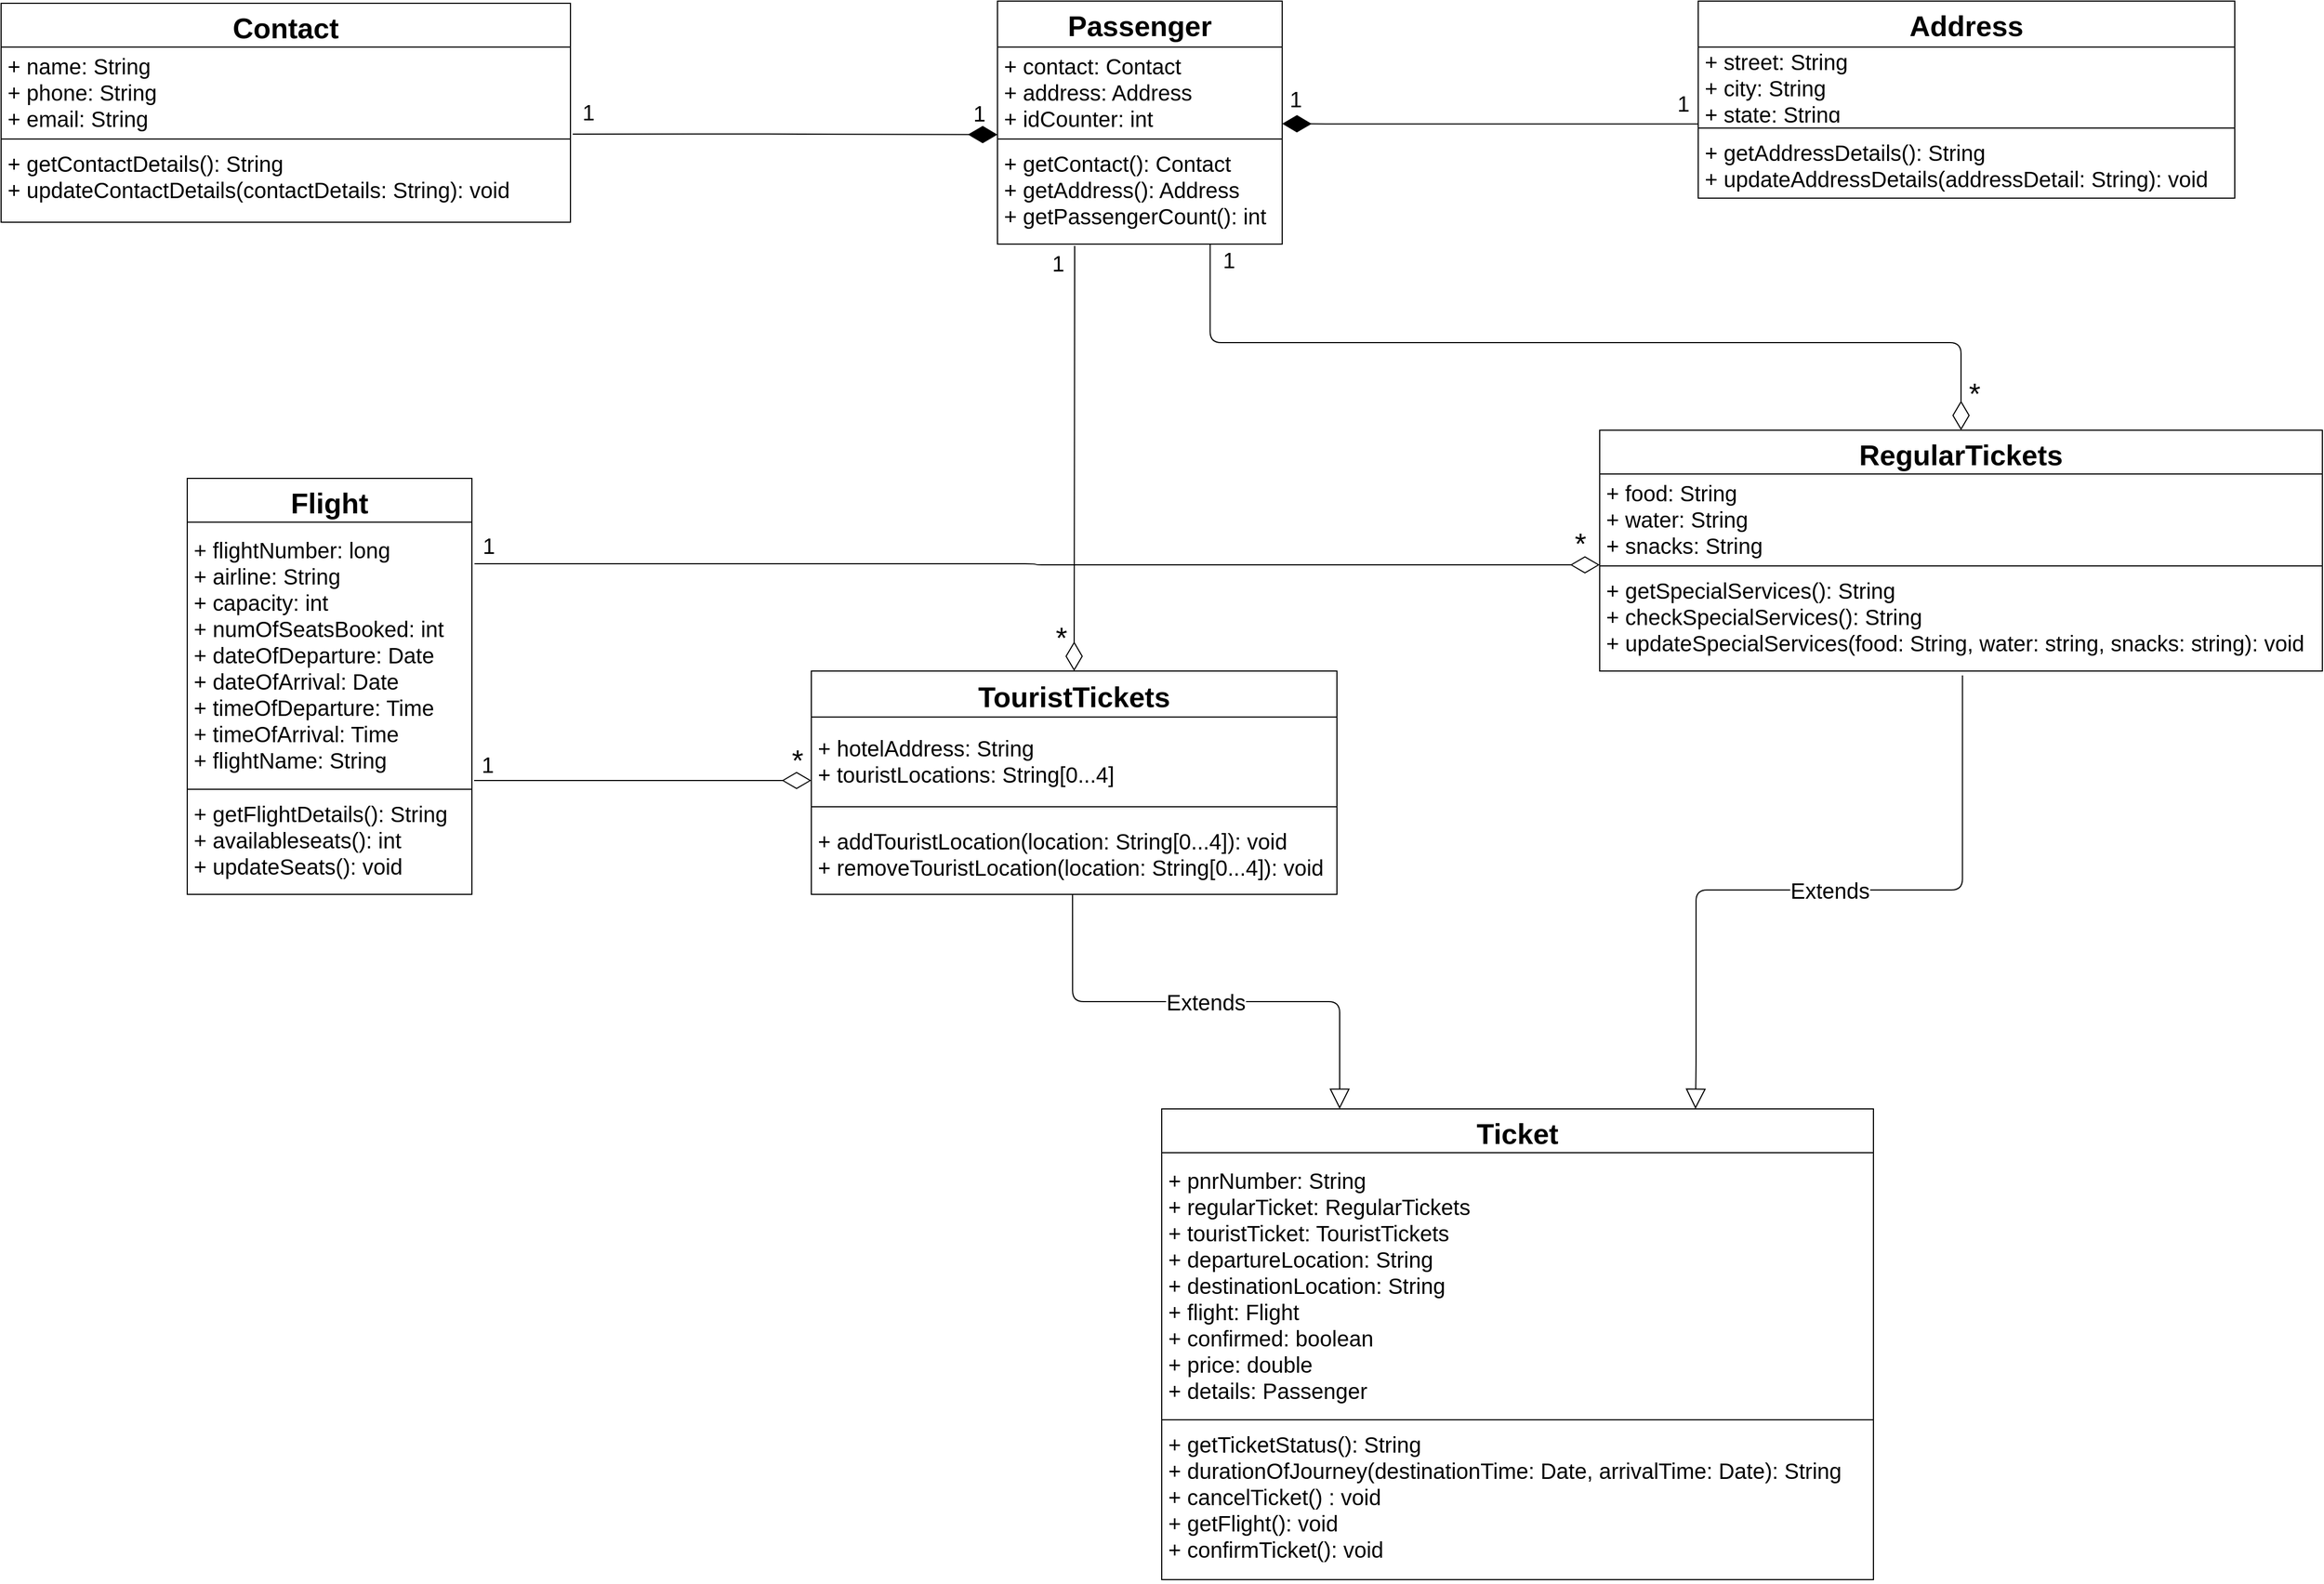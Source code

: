 <mxfile version="15.4.1" type="device"><diagram id="Sgfaw_Aq0crvSfUtLFFG" name="Page-1"><mxGraphModel dx="1483" dy="744" grid="1" gridSize="10" guides="1" tooltips="1" connect="1" arrows="1" fold="1" page="1" pageScale="1" pageWidth="2336" pageHeight="1654" background="none" math="0" shadow="0"><root><mxCell id="0"/><mxCell id="1" parent="0"/><mxCell id="nhQhAQ4M9JU5LQC7KRBL-5" value="Contact" style="swimlane;fontStyle=1;align=center;verticalAlign=top;childLayout=stackLayout;horizontal=1;startSize=40;horizontalStack=0;resizeParent=1;resizeParentMax=0;resizeLast=0;collapsible=1;marginBottom=0;fontSize=26;" vertex="1" parent="1"><mxGeometry x="140" y="80" width="520" height="200" as="geometry"/></mxCell><mxCell id="nhQhAQ4M9JU5LQC7KRBL-6" value="+ name: String&#10;+ phone: String&#10;+ email: String" style="text;strokeColor=none;fillColor=none;align=left;verticalAlign=middle;spacingLeft=4;spacingRight=4;overflow=hidden;rotatable=0;points=[[0,0.5],[1,0.5]];portConstraint=eastwest;fontSize=20;" vertex="1" parent="nhQhAQ4M9JU5LQC7KRBL-5"><mxGeometry y="40" width="520" height="80" as="geometry"/></mxCell><mxCell id="nhQhAQ4M9JU5LQC7KRBL-7" value="" style="line;strokeWidth=1;fillColor=none;align=left;verticalAlign=middle;spacingTop=-1;spacingLeft=3;spacingRight=3;rotatable=0;labelPosition=right;points=[];portConstraint=eastwest;" vertex="1" parent="nhQhAQ4M9JU5LQC7KRBL-5"><mxGeometry y="120" width="520" height="8" as="geometry"/></mxCell><mxCell id="nhQhAQ4M9JU5LQC7KRBL-8" value="+ getContactDetails(): String&#10;+ updateContactDetails(contactDetails: String): void" style="text;strokeColor=none;fillColor=none;align=left;verticalAlign=top;spacingLeft=4;spacingRight=4;overflow=hidden;rotatable=0;points=[[0,0.5],[1,0.5]];portConstraint=eastwest;fontSize=20;" vertex="1" parent="nhQhAQ4M9JU5LQC7KRBL-5"><mxGeometry y="128" width="520" height="72" as="geometry"/></mxCell><mxCell id="nhQhAQ4M9JU5LQC7KRBL-13" value="Ticket" style="swimlane;fontStyle=1;align=center;verticalAlign=middle;childLayout=stackLayout;horizontal=1;startSize=40;horizontalStack=0;resizeParent=1;resizeParentMax=0;resizeLast=0;collapsible=1;marginBottom=0;fontSize=26;" vertex="1" parent="1"><mxGeometry x="1200" y="1090" width="650" height="430" as="geometry"/></mxCell><mxCell id="nhQhAQ4M9JU5LQC7KRBL-14" value="+ pnrNumber: String&#10;+ regularTicket: RegularTickets&#10;+ touristTicket: TouristTickets&#10;+ departureLocation: String&#10;+ destinationLocation: String&#10;+ flight: Flight&#10;+ confirmed: boolean&#10;+ price: double&#10;+ details: Passenger" style="text;strokeColor=none;fillColor=none;align=left;verticalAlign=middle;spacingLeft=4;spacingRight=4;overflow=hidden;rotatable=0;points=[[0,0.5],[1,0.5]];portConstraint=eastwest;fontSize=20;" vertex="1" parent="nhQhAQ4M9JU5LQC7KRBL-13"><mxGeometry y="40" width="650" height="240" as="geometry"/></mxCell><mxCell id="nhQhAQ4M9JU5LQC7KRBL-15" value="" style="line;strokeWidth=1;fillColor=none;align=left;verticalAlign=middle;spacingTop=-1;spacingLeft=3;spacingRight=3;rotatable=0;labelPosition=right;points=[];portConstraint=eastwest;" vertex="1" parent="nhQhAQ4M9JU5LQC7KRBL-13"><mxGeometry y="280" width="650" height="8" as="geometry"/></mxCell><mxCell id="nhQhAQ4M9JU5LQC7KRBL-16" value="+ getTicketStatus(): String&#10;+ durationOfJourney(destinationTime: Date, arrivalTime: Date): String&#10;+ cancelTicket() : void&#10;+ getFlight(): void&#10;+ confirmTicket(): void" style="text;strokeColor=none;fillColor=none;align=left;verticalAlign=top;spacingLeft=4;spacingRight=4;overflow=hidden;rotatable=0;points=[[0,0.5],[1,0.5]];portConstraint=eastwest;fontSize=20;" vertex="1" parent="nhQhAQ4M9JU5LQC7KRBL-13"><mxGeometry y="288" width="650" height="142" as="geometry"/></mxCell><mxCell id="nhQhAQ4M9JU5LQC7KRBL-17" value="Address" style="swimlane;fontStyle=1;align=center;verticalAlign=top;childLayout=stackLayout;horizontal=1;startSize=42;horizontalStack=0;resizeParent=1;resizeParentMax=0;resizeLast=0;collapsible=1;marginBottom=0;fontSize=26;" vertex="1" parent="1"><mxGeometry x="1690" y="78" width="490" height="180" as="geometry"/></mxCell><mxCell id="nhQhAQ4M9JU5LQC7KRBL-18" value="+ street: String&#10;+ city: String&#10;+ state: String" style="text;strokeColor=none;fillColor=none;align=left;verticalAlign=middle;spacingLeft=4;spacingRight=4;overflow=hidden;rotatable=0;points=[[0,0.5],[1,0.5]];portConstraint=eastwest;fontSize=20;" vertex="1" parent="nhQhAQ4M9JU5LQC7KRBL-17"><mxGeometry y="42" width="490" height="70" as="geometry"/></mxCell><mxCell id="nhQhAQ4M9JU5LQC7KRBL-19" value="" style="line;strokeWidth=1;fillColor=none;align=left;verticalAlign=middle;spacingTop=-1;spacingLeft=3;spacingRight=3;rotatable=0;labelPosition=right;points=[];portConstraint=eastwest;" vertex="1" parent="nhQhAQ4M9JU5LQC7KRBL-17"><mxGeometry y="112" width="490" height="8" as="geometry"/></mxCell><mxCell id="nhQhAQ4M9JU5LQC7KRBL-20" value="+ getAddressDetails(): String&#10;+ updateAddressDetails(addressDetail: String): void" style="text;strokeColor=none;fillColor=none;align=left;verticalAlign=top;spacingLeft=4;spacingRight=4;overflow=hidden;rotatable=0;points=[[0,0.5],[1,0.5]];portConstraint=eastwest;fontSize=20;" vertex="1" parent="nhQhAQ4M9JU5LQC7KRBL-17"><mxGeometry y="120" width="490" height="60" as="geometry"/></mxCell><mxCell id="nhQhAQ4M9JU5LQC7KRBL-25" value="Passenger" style="swimlane;fontStyle=1;align=center;verticalAlign=top;childLayout=stackLayout;horizontal=1;startSize=42;horizontalStack=0;resizeParent=1;resizeParentMax=0;resizeLast=0;collapsible=1;marginBottom=0;fontSize=26;" vertex="1" parent="1"><mxGeometry x="1050" y="78" width="260" height="222" as="geometry"/></mxCell><mxCell id="nhQhAQ4M9JU5LQC7KRBL-80" value="+ contact: Contact&#10;+ address: Address&#10;+ idCounter: int" style="text;strokeColor=none;fillColor=none;align=left;verticalAlign=middle;spacingLeft=4;spacingRight=4;overflow=hidden;rotatable=0;points=[[0,0.5],[1,0.5]];portConstraint=eastwest;fontSize=20;" vertex="1" parent="nhQhAQ4M9JU5LQC7KRBL-25"><mxGeometry y="42" width="260" height="80" as="geometry"/></mxCell><mxCell id="nhQhAQ4M9JU5LQC7KRBL-27" value="" style="line;strokeWidth=1;fillColor=none;align=left;verticalAlign=middle;spacingTop=-1;spacingLeft=3;spacingRight=3;rotatable=0;labelPosition=right;points=[];portConstraint=eastwest;" vertex="1" parent="nhQhAQ4M9JU5LQC7KRBL-25"><mxGeometry y="122" width="260" height="8" as="geometry"/></mxCell><mxCell id="nhQhAQ4M9JU5LQC7KRBL-28" value="+ getContact(): Contact&#10;+ getAddress(): Address&#10;+ getPassengerCount(): int" style="text;strokeColor=none;fillColor=none;align=left;verticalAlign=top;spacingLeft=4;spacingRight=4;overflow=hidden;rotatable=0;points=[[0,0.5],[1,0.5]];portConstraint=eastwest;fontSize=20;" vertex="1" parent="nhQhAQ4M9JU5LQC7KRBL-25"><mxGeometry y="130" width="260" height="92" as="geometry"/></mxCell><mxCell id="nhQhAQ4M9JU5LQC7KRBL-29" value="RegularTickets" style="swimlane;fontStyle=1;align=center;verticalAlign=top;childLayout=stackLayout;horizontal=1;startSize=40;horizontalStack=0;resizeParent=1;resizeParentMax=0;resizeLast=0;collapsible=1;marginBottom=0;fontSize=26;" vertex="1" parent="1"><mxGeometry x="1600" y="470" width="660" height="220" as="geometry"/></mxCell><mxCell id="nhQhAQ4M9JU5LQC7KRBL-30" value="+ food: String&#10;+ water: String&#10;+ snacks: String" style="text;strokeColor=none;fillColor=none;align=left;verticalAlign=middle;spacingLeft=4;spacingRight=4;overflow=hidden;rotatable=0;points=[[0,0.5],[1,0.5]];portConstraint=eastwest;fontSize=20;" vertex="1" parent="nhQhAQ4M9JU5LQC7KRBL-29"><mxGeometry y="40" width="660" height="80" as="geometry"/></mxCell><mxCell id="nhQhAQ4M9JU5LQC7KRBL-31" value="" style="line;strokeWidth=1;fillColor=none;align=left;verticalAlign=middle;spacingTop=-1;spacingLeft=3;spacingRight=3;rotatable=0;labelPosition=right;points=[];portConstraint=eastwest;" vertex="1" parent="nhQhAQ4M9JU5LQC7KRBL-29"><mxGeometry y="120" width="660" height="8" as="geometry"/></mxCell><mxCell id="nhQhAQ4M9JU5LQC7KRBL-32" value="+ getSpecialServices(): String&#10;+ checkSpecialServices(): String&#10;+ updateSpecialServices(food: String, water: string, snacks: string): void" style="text;strokeColor=none;fillColor=none;align=left;verticalAlign=top;spacingLeft=4;spacingRight=4;overflow=hidden;rotatable=0;points=[[0,0.5],[1,0.5]];portConstraint=eastwest;fontSize=20;" vertex="1" parent="nhQhAQ4M9JU5LQC7KRBL-29"><mxGeometry y="128" width="660" height="92" as="geometry"/></mxCell><mxCell id="nhQhAQ4M9JU5LQC7KRBL-33" value="TouristTickets" style="swimlane;fontStyle=1;align=center;verticalAlign=middle;childLayout=stackLayout;horizontal=1;startSize=42;horizontalStack=0;resizeParent=1;resizeParentMax=0;resizeLast=0;collapsible=1;marginBottom=0;fontSize=26;" vertex="1" parent="1"><mxGeometry x="880" y="690" width="480" height="204" as="geometry"/></mxCell><mxCell id="nhQhAQ4M9JU5LQC7KRBL-34" value="+ hotelAddress: String&#10;+ touristLocations: String[0...4]" style="text;strokeColor=none;fillColor=none;align=left;verticalAlign=middle;spacingLeft=4;spacingRight=4;overflow=hidden;rotatable=0;points=[[0,0.5],[1,0.5]];portConstraint=eastwest;fontSize=20;" vertex="1" parent="nhQhAQ4M9JU5LQC7KRBL-33"><mxGeometry y="42" width="480" height="78" as="geometry"/></mxCell><mxCell id="nhQhAQ4M9JU5LQC7KRBL-35" value="" style="line;strokeWidth=1;fillColor=none;align=left;verticalAlign=middle;spacingTop=-1;spacingLeft=3;spacingRight=3;rotatable=0;labelPosition=right;points=[];portConstraint=eastwest;" vertex="1" parent="nhQhAQ4M9JU5LQC7KRBL-33"><mxGeometry y="120" width="480" height="8" as="geometry"/></mxCell><mxCell id="nhQhAQ4M9JU5LQC7KRBL-36" value="+ addTouristLocation(location: String[0...4]): void&#10;+ removeTouristLocation(location: String[0...4]): void" style="text;strokeColor=none;fillColor=none;align=left;verticalAlign=middle;spacingLeft=4;spacingRight=4;overflow=hidden;rotatable=0;points=[[0,0.5],[1,0.5]];portConstraint=eastwest;fontSize=20;" vertex="1" parent="nhQhAQ4M9JU5LQC7KRBL-33"><mxGeometry y="128" width="480" height="76" as="geometry"/></mxCell><mxCell id="nhQhAQ4M9JU5LQC7KRBL-41" value="Flight" style="swimlane;fontStyle=1;align=center;verticalAlign=top;childLayout=stackLayout;horizontal=1;startSize=40;horizontalStack=0;resizeParent=1;resizeParentMax=0;resizeLast=0;collapsible=1;marginBottom=0;fontSize=26;" vertex="1" parent="1"><mxGeometry x="310" y="514" width="260" height="380" as="geometry"/></mxCell><mxCell id="nhQhAQ4M9JU5LQC7KRBL-42" value="+ flightNumber: long&#10;+ airline: String&#10;+ capacity: int&#10;+ numOfSeatsBooked: int&#10;+ dateOfDeparture: Date&#10;+ dateOfArrival: Date&#10;+ timeOfDeparture: Time&#10;+ timeOfArrival: Time&#10;+ flightName: String" style="text;strokeColor=none;fillColor=none;align=left;verticalAlign=middle;spacingLeft=4;spacingRight=4;overflow=hidden;rotatable=0;points=[[0,0.5],[1,0.5]];portConstraint=eastwest;fontSize=20;spacing=2;spacingBottom=0;strokeWidth=1;" vertex="1" parent="nhQhAQ4M9JU5LQC7KRBL-41"><mxGeometry y="40" width="260" height="240" as="geometry"/></mxCell><mxCell id="nhQhAQ4M9JU5LQC7KRBL-43" value="" style="line;strokeWidth=1;fillColor=none;align=left;verticalAlign=middle;spacingTop=-1;spacingLeft=3;spacingRight=3;rotatable=0;labelPosition=right;points=[];portConstraint=eastwest;" vertex="1" parent="nhQhAQ4M9JU5LQC7KRBL-41"><mxGeometry y="280" width="260" height="8" as="geometry"/></mxCell><mxCell id="nhQhAQ4M9JU5LQC7KRBL-44" value="+ getFlightDetails(): String&#10;+ availableseats(): int&#10;+ updateSeats(): void" style="text;strokeColor=none;fillColor=none;align=left;verticalAlign=top;spacingLeft=4;spacingRight=4;overflow=hidden;rotatable=0;points=[[0,0.5],[1,0.5]];portConstraint=eastwest;fontSize=20;" vertex="1" parent="nhQhAQ4M9JU5LQC7KRBL-41"><mxGeometry y="288" width="260" height="92" as="geometry"/></mxCell><mxCell id="nhQhAQ4M9JU5LQC7KRBL-81" value="Extends" style="endArrow=block;endSize=16;endFill=0;html=1;fontSize=20;edgeStyle=orthogonalEdgeStyle;exitX=0.497;exitY=0.995;exitDx=0;exitDy=0;exitPerimeter=0;entryX=0.25;entryY=0;entryDx=0;entryDy=0;" edge="1" parent="1" source="nhQhAQ4M9JU5LQC7KRBL-36" target="nhQhAQ4M9JU5LQC7KRBL-13"><mxGeometry x="-0.002" width="160" relative="1" as="geometry"><mxPoint x="990" y="960" as="sourcePoint"/><mxPoint x="1150" y="960" as="targetPoint"/><Array as="points"><mxPoint x="1119" y="992"/><mxPoint x="1363" y="992"/></Array><mxPoint as="offset"/></mxGeometry></mxCell><mxCell id="nhQhAQ4M9JU5LQC7KRBL-82" value="Extends" style="endArrow=block;endSize=16;endFill=0;html=1;fontSize=20;edgeStyle=orthogonalEdgeStyle;exitX=0.502;exitY=1.043;exitDx=0;exitDy=0;exitPerimeter=0;entryX=0.75;entryY=0;entryDx=0;entryDy=0;" edge="1" parent="1" source="nhQhAQ4M9JU5LQC7KRBL-32" target="nhQhAQ4M9JU5LQC7KRBL-13"><mxGeometry x="-0.007" width="160" relative="1" as="geometry"><mxPoint x="1290" y="860.0" as="sourcePoint"/><mxPoint x="1610" y="1050" as="targetPoint"/><Array as="points"><mxPoint x="1931" y="890"/><mxPoint x="1688" y="890"/><mxPoint x="1688" y="1050"/></Array><mxPoint as="offset"/></mxGeometry></mxCell><mxCell id="nhQhAQ4M9JU5LQC7KRBL-83" value="" style="endArrow=diamondThin;endFill=1;endSize=24;html=1;fontSize=20;edgeStyle=orthogonalEdgeStyle;entryX=0;entryY=1;entryDx=0;entryDy=0;entryPerimeter=0;exitX=1.004;exitY=0.993;exitDx=0;exitDy=0;exitPerimeter=0;" edge="1" parent="1" source="nhQhAQ4M9JU5LQC7KRBL-6" target="nhQhAQ4M9JU5LQC7KRBL-80"><mxGeometry width="160" relative="1" as="geometry"><mxPoint x="710" y="200" as="sourcePoint"/><mxPoint x="920" y="200" as="targetPoint"/><Array as="points"><mxPoint x="830" y="200"/><mxPoint x="830" y="200"/></Array></mxGeometry></mxCell><mxCell id="nhQhAQ4M9JU5LQC7KRBL-84" value="" style="endArrow=diamondThin;endFill=1;endSize=24;html=1;fontSize=20;edgeStyle=orthogonalEdgeStyle;exitX=0.001;exitY=1.004;exitDx=0;exitDy=0;exitPerimeter=0;" edge="1" parent="1" source="nhQhAQ4M9JU5LQC7KRBL-18"><mxGeometry width="160" relative="1" as="geometry"><mxPoint x="920.0" y="39.44" as="sourcePoint"/><mxPoint x="1310" y="190" as="targetPoint"/><Array as="points"><mxPoint x="1360" y="190"/><mxPoint x="1360" y="190"/></Array></mxGeometry></mxCell><mxCell id="nhQhAQ4M9JU5LQC7KRBL-85" value="" style="endArrow=diamondThin;endFill=0;endSize=24;html=1;fontSize=20;edgeStyle=orthogonalEdgeStyle;exitX=1.009;exitY=0.146;exitDx=0;exitDy=0;exitPerimeter=0;" edge="1" parent="1"><mxGeometry width="160" relative="1" as="geometry"><mxPoint x="572.34" y="592.04" as="sourcePoint"/><mxPoint x="1600" y="593" as="targetPoint"/><Array as="points"><mxPoint x="1085" y="592"/><mxPoint x="1085" y="593"/></Array></mxGeometry></mxCell><mxCell id="nhQhAQ4M9JU5LQC7KRBL-86" value="" style="endArrow=diamondThin;endFill=0;endSize=24;html=1;fontSize=20;edgeStyle=orthogonalEdgeStyle;" edge="1" parent="1"><mxGeometry width="160" relative="1" as="geometry"><mxPoint x="572" y="790" as="sourcePoint"/><mxPoint x="880" y="790" as="targetPoint"/><Array as="points"><mxPoint x="572" y="790"/></Array></mxGeometry></mxCell><mxCell id="nhQhAQ4M9JU5LQC7KRBL-87" value="" style="endArrow=diamondThin;endFill=0;endSize=24;html=1;fontSize=20;edgeStyle=orthogonalEdgeStyle;entryX=0.5;entryY=0;entryDx=0;entryDy=0;exitX=0.271;exitY=1.018;exitDx=0;exitDy=0;exitPerimeter=0;" edge="1" parent="1" source="nhQhAQ4M9JU5LQC7KRBL-28" target="nhQhAQ4M9JU5LQC7KRBL-33"><mxGeometry width="160" relative="1" as="geometry"><mxPoint x="1120" y="306" as="sourcePoint"/><mxPoint x="1550" y="1010" as="targetPoint"/><Array as="points"><mxPoint x="1121" y="306"/></Array></mxGeometry></mxCell><mxCell id="nhQhAQ4M9JU5LQC7KRBL-88" value="" style="endArrow=diamondThin;endFill=0;endSize=24;html=1;fontSize=20;edgeStyle=orthogonalEdgeStyle;exitX=0.747;exitY=1.006;exitDx=0;exitDy=0;exitPerimeter=0;" edge="1" parent="1" source="nhQhAQ4M9JU5LQC7KRBL-28" target="nhQhAQ4M9JU5LQC7KRBL-29"><mxGeometry width="160" relative="1" as="geometry"><mxPoint x="1330" y="400" as="sourcePoint"/><mxPoint x="1490" y="400" as="targetPoint"/><Array as="points"><mxPoint x="1244" y="390"/><mxPoint x="1930" y="390"/></Array></mxGeometry></mxCell><mxCell id="nhQhAQ4M9JU5LQC7KRBL-89" value="1" style="text;html=1;align=center;verticalAlign=middle;resizable=0;points=[];autosize=1;strokeColor=none;fillColor=none;fontSize=20;" vertex="1" parent="1"><mxGeometry x="661" y="164" width="30" height="30" as="geometry"/></mxCell><mxCell id="nhQhAQ4M9JU5LQC7KRBL-90" value="1" style="text;html=1;align=center;verticalAlign=middle;resizable=0;points=[];autosize=1;strokeColor=none;fillColor=none;fontSize=20;" vertex="1" parent="1"><mxGeometry x="1018" y="165" width="30" height="30" as="geometry"/></mxCell><mxCell id="nhQhAQ4M9JU5LQC7KRBL-91" value="1" style="text;html=1;align=center;verticalAlign=middle;resizable=0;points=[];autosize=1;strokeColor=none;fillColor=none;fontSize=20;" vertex="1" parent="1"><mxGeometry x="1307" y="152" width="30" height="30" as="geometry"/></mxCell><mxCell id="nhQhAQ4M9JU5LQC7KRBL-92" value="1" style="text;html=1;align=center;verticalAlign=middle;resizable=0;points=[];autosize=1;strokeColor=none;fillColor=none;fontSize=20;" vertex="1" parent="1"><mxGeometry x="1661" y="156" width="30" height="30" as="geometry"/></mxCell><mxCell id="nhQhAQ4M9JU5LQC7KRBL-94" value="1" style="text;html=1;align=center;verticalAlign=middle;resizable=0;points=[];autosize=1;strokeColor=none;fillColor=none;fontSize=20;" vertex="1" parent="1"><mxGeometry x="570" y="560" width="30" height="30" as="geometry"/></mxCell><mxCell id="nhQhAQ4M9JU5LQC7KRBL-95" value="1" style="text;html=1;align=center;verticalAlign=middle;resizable=0;points=[];autosize=1;strokeColor=none;fillColor=none;fontSize=20;" vertex="1" parent="1"><mxGeometry x="1090" y="302" width="30" height="30" as="geometry"/></mxCell><mxCell id="nhQhAQ4M9JU5LQC7KRBL-96" value="1" style="text;html=1;align=center;verticalAlign=middle;resizable=0;points=[];autosize=1;strokeColor=none;fillColor=none;fontSize=20;" vertex="1" parent="1"><mxGeometry x="1246" y="299" width="30" height="30" as="geometry"/></mxCell><mxCell id="nhQhAQ4M9JU5LQC7KRBL-97" value="1" style="text;html=1;align=center;verticalAlign=middle;resizable=0;points=[];autosize=1;strokeColor=none;fillColor=none;fontSize=20;" vertex="1" parent="1"><mxGeometry x="569" y="760" width="30" height="30" as="geometry"/></mxCell><mxCell id="nhQhAQ4M9JU5LQC7KRBL-100" value="&lt;font style=&quot;font-size: 27px;&quot;&gt;*&lt;/font&gt;" style="text;html=1;align=center;verticalAlign=middle;resizable=0;points=[];autosize=1;strokeColor=none;fillColor=none;fontSize=27;" vertex="1" parent="1"><mxGeometry x="852" y="752" width="30" height="40" as="geometry"/></mxCell><mxCell id="nhQhAQ4M9JU5LQC7KRBL-101" value="&lt;font style=&quot;font-size: 27px;&quot;&gt;*&lt;/font&gt;" style="text;html=1;align=center;verticalAlign=middle;resizable=0;points=[];autosize=1;strokeColor=none;fillColor=none;fontSize=27;" vertex="1" parent="1"><mxGeometry x="1093" y="640" width="30" height="40" as="geometry"/></mxCell><mxCell id="nhQhAQ4M9JU5LQC7KRBL-102" value="&lt;font style=&quot;font-size: 27px;&quot;&gt;*&lt;/font&gt;" style="text;html=1;align=center;verticalAlign=middle;resizable=0;points=[];autosize=1;strokeColor=none;fillColor=none;fontSize=27;" vertex="1" parent="1"><mxGeometry x="1567" y="554" width="30" height="40" as="geometry"/></mxCell><mxCell id="nhQhAQ4M9JU5LQC7KRBL-103" value="&lt;font style=&quot;font-size: 27px;&quot;&gt;*&lt;/font&gt;" style="text;html=1;align=center;verticalAlign=middle;resizable=0;points=[];autosize=1;strokeColor=none;fillColor=none;fontSize=27;" vertex="1" parent="1"><mxGeometry x="1927" y="417" width="30" height="40" as="geometry"/></mxCell></root></mxGraphModel></diagram></mxfile>